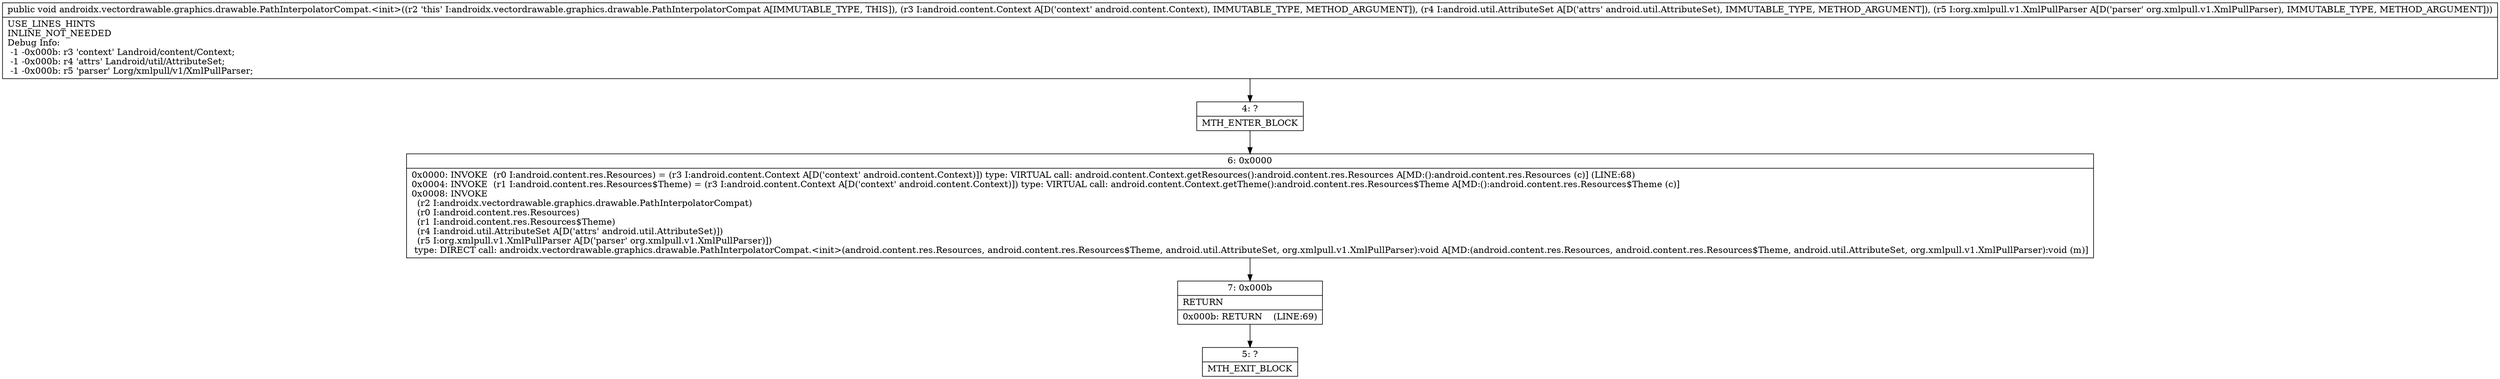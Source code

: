 digraph "CFG forandroidx.vectordrawable.graphics.drawable.PathInterpolatorCompat.\<init\>(Landroid\/content\/Context;Landroid\/util\/AttributeSet;Lorg\/xmlpull\/v1\/XmlPullParser;)V" {
Node_4 [shape=record,label="{4\:\ ?|MTH_ENTER_BLOCK\l}"];
Node_6 [shape=record,label="{6\:\ 0x0000|0x0000: INVOKE  (r0 I:android.content.res.Resources) = (r3 I:android.content.Context A[D('context' android.content.Context)]) type: VIRTUAL call: android.content.Context.getResources():android.content.res.Resources A[MD:():android.content.res.Resources (c)] (LINE:68)\l0x0004: INVOKE  (r1 I:android.content.res.Resources$Theme) = (r3 I:android.content.Context A[D('context' android.content.Context)]) type: VIRTUAL call: android.content.Context.getTheme():android.content.res.Resources$Theme A[MD:():android.content.res.Resources$Theme (c)]\l0x0008: INVOKE  \l  (r2 I:androidx.vectordrawable.graphics.drawable.PathInterpolatorCompat)\l  (r0 I:android.content.res.Resources)\l  (r1 I:android.content.res.Resources$Theme)\l  (r4 I:android.util.AttributeSet A[D('attrs' android.util.AttributeSet)])\l  (r5 I:org.xmlpull.v1.XmlPullParser A[D('parser' org.xmlpull.v1.XmlPullParser)])\l type: DIRECT call: androidx.vectordrawable.graphics.drawable.PathInterpolatorCompat.\<init\>(android.content.res.Resources, android.content.res.Resources$Theme, android.util.AttributeSet, org.xmlpull.v1.XmlPullParser):void A[MD:(android.content.res.Resources, android.content.res.Resources$Theme, android.util.AttributeSet, org.xmlpull.v1.XmlPullParser):void (m)]\l}"];
Node_7 [shape=record,label="{7\:\ 0x000b|RETURN\l|0x000b: RETURN    (LINE:69)\l}"];
Node_5 [shape=record,label="{5\:\ ?|MTH_EXIT_BLOCK\l}"];
MethodNode[shape=record,label="{public void androidx.vectordrawable.graphics.drawable.PathInterpolatorCompat.\<init\>((r2 'this' I:androidx.vectordrawable.graphics.drawable.PathInterpolatorCompat A[IMMUTABLE_TYPE, THIS]), (r3 I:android.content.Context A[D('context' android.content.Context), IMMUTABLE_TYPE, METHOD_ARGUMENT]), (r4 I:android.util.AttributeSet A[D('attrs' android.util.AttributeSet), IMMUTABLE_TYPE, METHOD_ARGUMENT]), (r5 I:org.xmlpull.v1.XmlPullParser A[D('parser' org.xmlpull.v1.XmlPullParser), IMMUTABLE_TYPE, METHOD_ARGUMENT]))  | USE_LINES_HINTS\lINLINE_NOT_NEEDED\lDebug Info:\l  \-1 \-0x000b: r3 'context' Landroid\/content\/Context;\l  \-1 \-0x000b: r4 'attrs' Landroid\/util\/AttributeSet;\l  \-1 \-0x000b: r5 'parser' Lorg\/xmlpull\/v1\/XmlPullParser;\l}"];
MethodNode -> Node_4;Node_4 -> Node_6;
Node_6 -> Node_7;
Node_7 -> Node_5;
}

